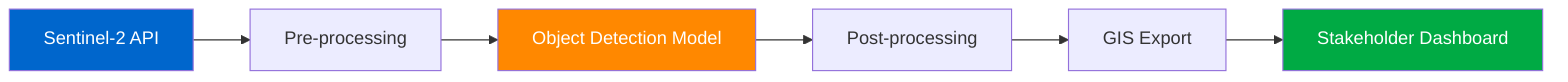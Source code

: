flowchart LR
    A[Sentinel-2 API] --> B[Pre-processing]
    B --> C[Object Detection Model]
    C --> D[Post-processing]
    D --> E[GIS Export]
    E --> F[Stakeholder Dashboard]
    
    style A fill:#0066cc,color:#fff
    style C fill:#ff8800,color:#fff
    style F fill:#00aa44,color:#fff